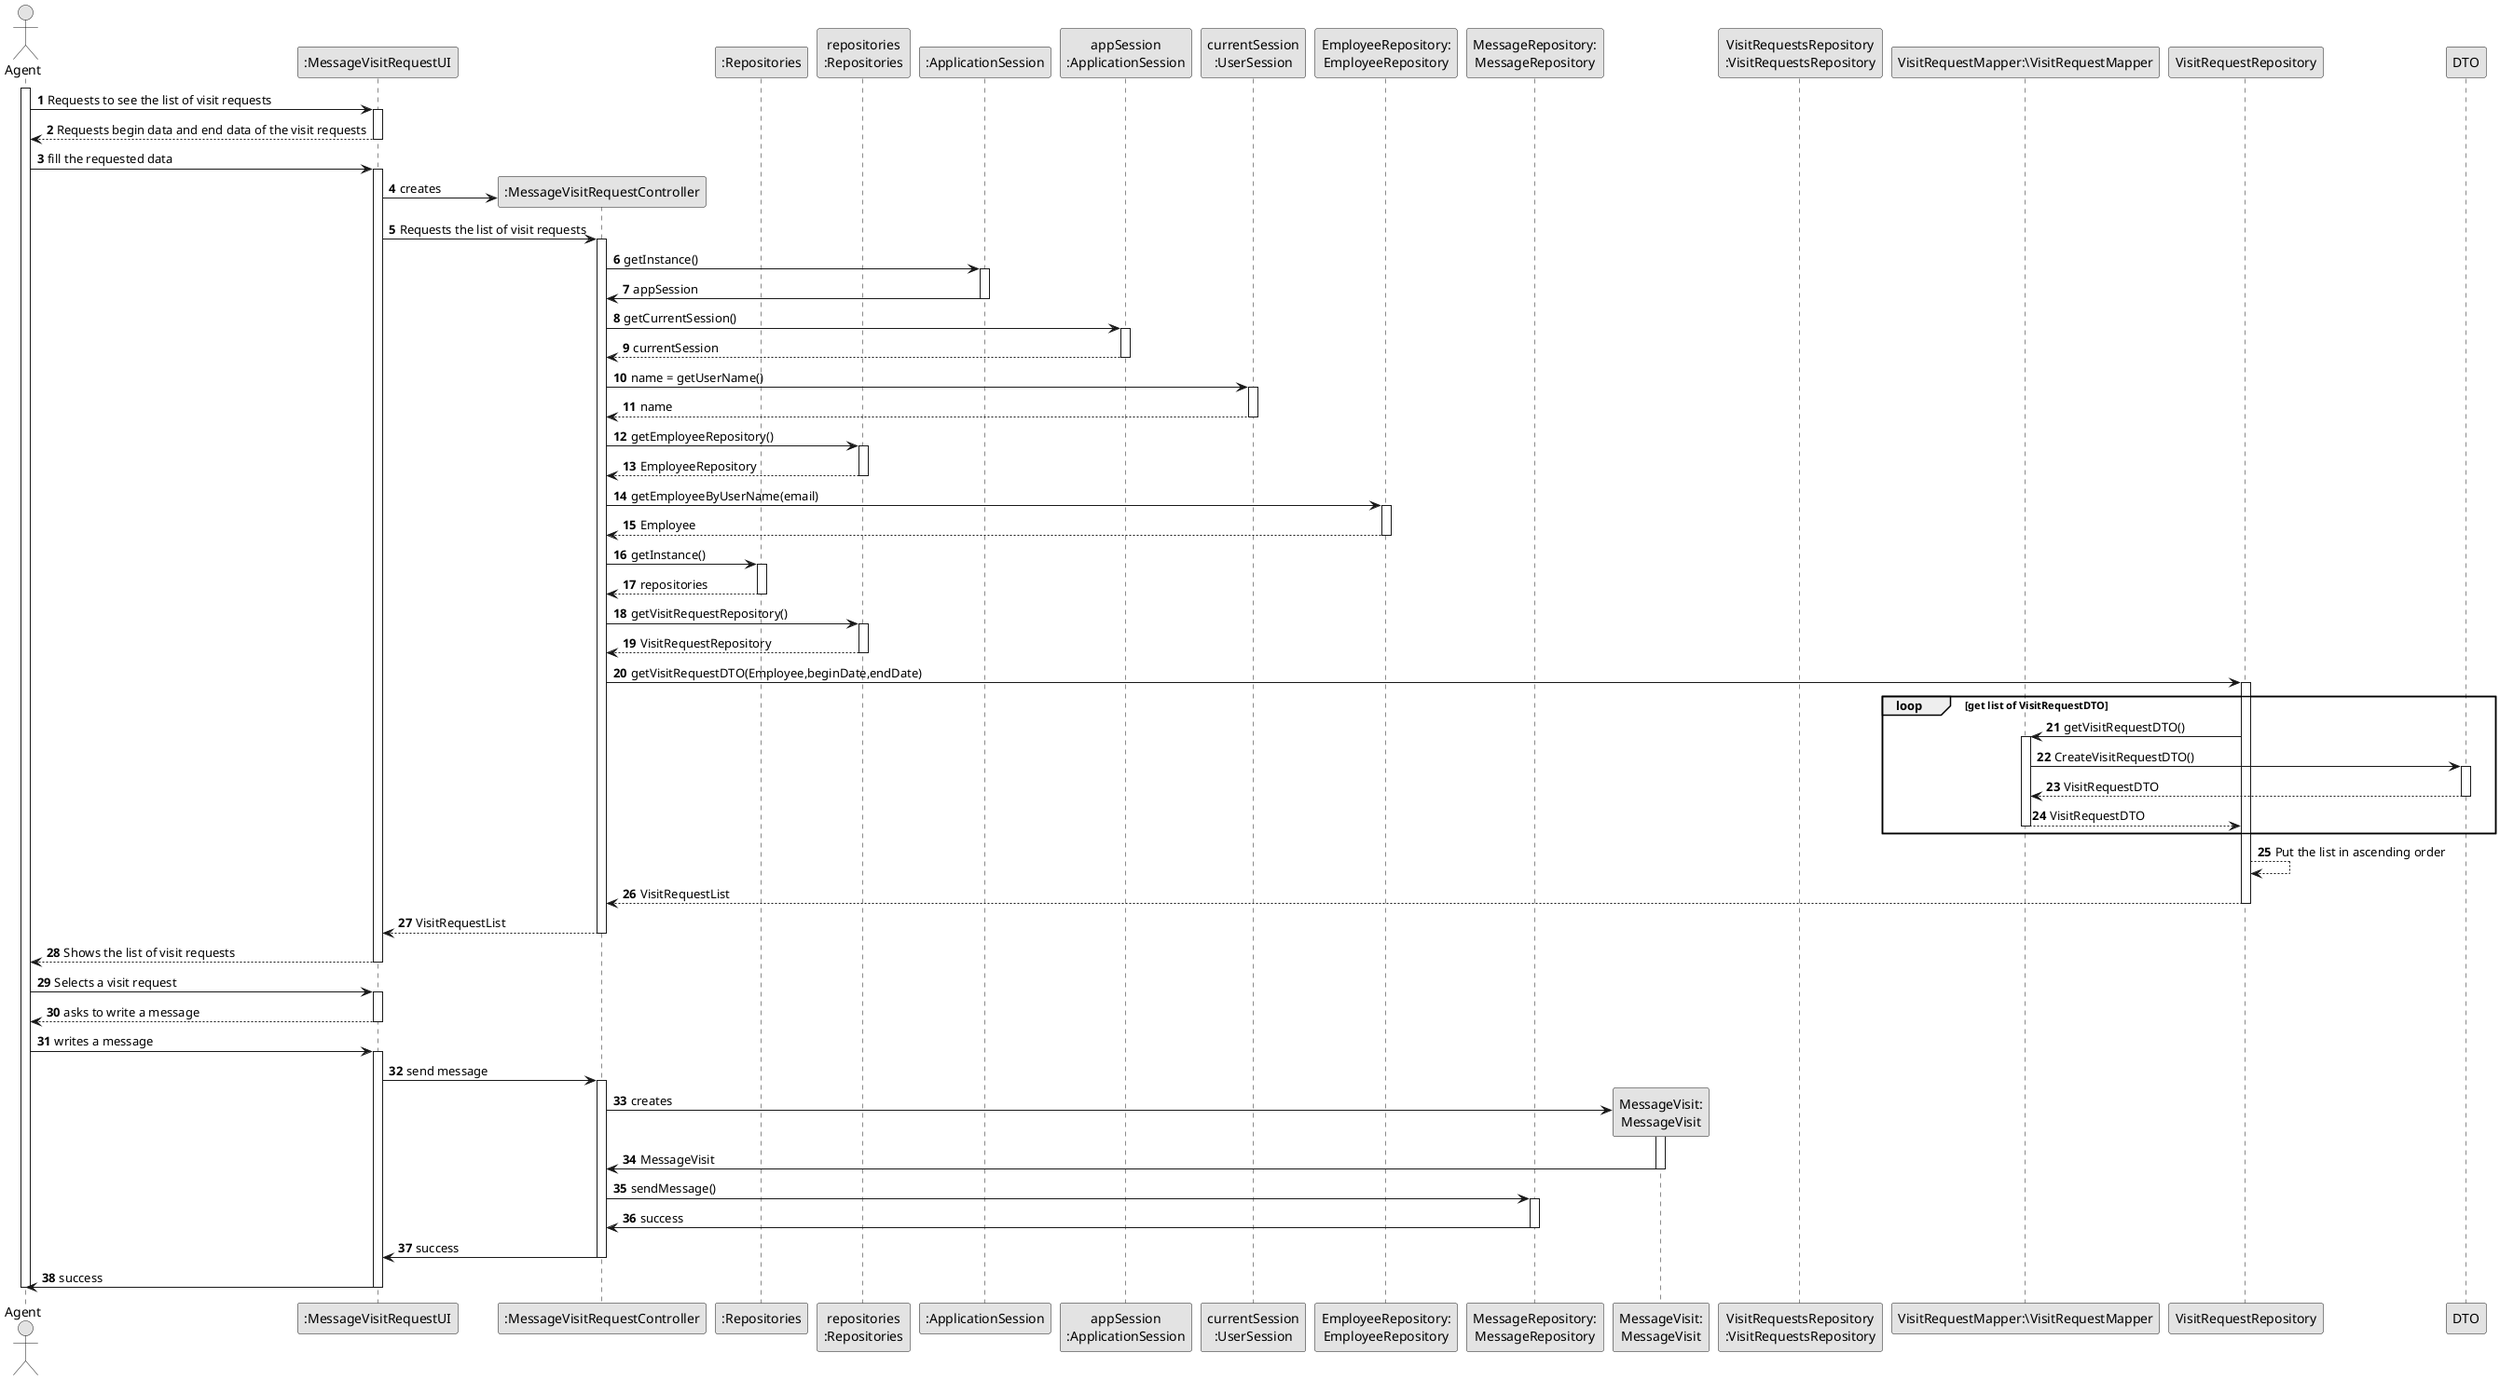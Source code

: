 @startuml
skinparam monochrome true
skinparam packageStyle rectangle
skinparam shadowing false

autonumber

'hide footbox
actor "Agent" as User
participant ":MessageVisitRequestUI" as UI
participant ":MessageVisitRequestController" as CTRL
participant ":Repositories" as RepositorySingleton
participant "repositories\n:Repositories" as PLAT
participant ":ApplicationSession" as _APP
participant "appSession\n:ApplicationSession" as APP
participant "currentSession\n:UserSession" as SESSAO
participant "EmployeeRepository:\nEmployeeRepository" as EmployeeRepository
participant "MessageRepository:\nMessageRepository" as MessageRepository
participant "MessageVisit:\nMessageVisit" as MessageVisit
participant "VisitRequestsRepository\n:VisitRequestsRepository" as REPO
participant "VisitRequestMapper:\VisitRequestMapper" as Mapper

activate User

    User -> UI : Requests to see the list of visit requests

activate UI

    UI --> User :Requests begin data and end data of the visit requests
deactivate UI

        User -> UI : fill the requested data
        activate UI

                UI -> CTRL** : creates

                UI -> CTRL : Requests the list of visit requests
                activate CTRL
  CTRL -> _APP: getInstance()
        activate _APP
            _APP -> CTRL: appSession
        deactivate _APP

        CTRL -> APP: getCurrentSession()
        activate APP

            APP --> CTRL: currentSession
        deactivate APP

        CTRL -> SESSAO: name = getUserName()
        activate SESSAO

            SESSAO --> CTRL: name
        deactivate SESSAO

        CTRL -> PLAT: getEmployeeRepository()
        activate PLAT

            PLAT --> CTRL: EmployeeRepository
        deactivate PLAT

        CTRL -> EmployeeRepository: getEmployeeByUserName(email)
        activate EmployeeRepository

            EmployeeRepository --> CTRL : Employee

        deactivate EmployeeRepository


            CTRL -> RepositorySingleton : getInstance()
            activate RepositorySingleton

                RepositorySingleton --> CTRL: repositories
            deactivate RepositorySingleton

            CTRL -> PLAT : getVisitRequestRepository()
            activate PLAT

                PLAT --> CTRL: VisitRequestRepository
            deactivate PLAT

            CTRL -> VisitRequestRepository : getVisitRequestDTO(Employee,beginDate,endDate)
            loop get list of VisitRequestDTO
            activate VisitRequestRepository
              VisitRequestRepository->Mapper:getVisitRequestDTO()
            activate Mapper

            Mapper->DTO:CreateVisitRequestDTO()

            activate DTO
            DTO-->Mapper:VisitRequestDTO
            deactivate DTO
            Mapper-->VisitRequestRepository:VisitRequestDTO
            deactivate Mapper
            end
            VisitRequestRepository --> VisitRequestRepository : Put the list in ascending order
                VisitRequestRepository --> CTRL : VisitRequestList
            deactivate VisitRequestRepository

            CTRL --> UI : VisitRequestList

                    deactivate CTRL

                UI --> User : Shows the list of visit requests
                deactivate UI
                User -> UI : Selects a visit request
                activate UI

                UI --> User : asks to write a message
                deactivate UI
                User -> UI : writes a message
                activate UI

                UI -> CTRL : send message
                activate CTRL
                CTRL->MessageVisit**:creates
                activate MessageVisit
                MessageVisit->CTRL:MessageVisit
                deactivate MessageVisit
                CTRL -> MessageRepository : sendMessage()

                activate MessageRepository

                MessageRepository -> CTRL : success
                deactivate MessageRepository

                CTRL -> UI : success
                deactivate CTRL

                UI -> User : success
                deactivate UI
deactivate User

@enduml
